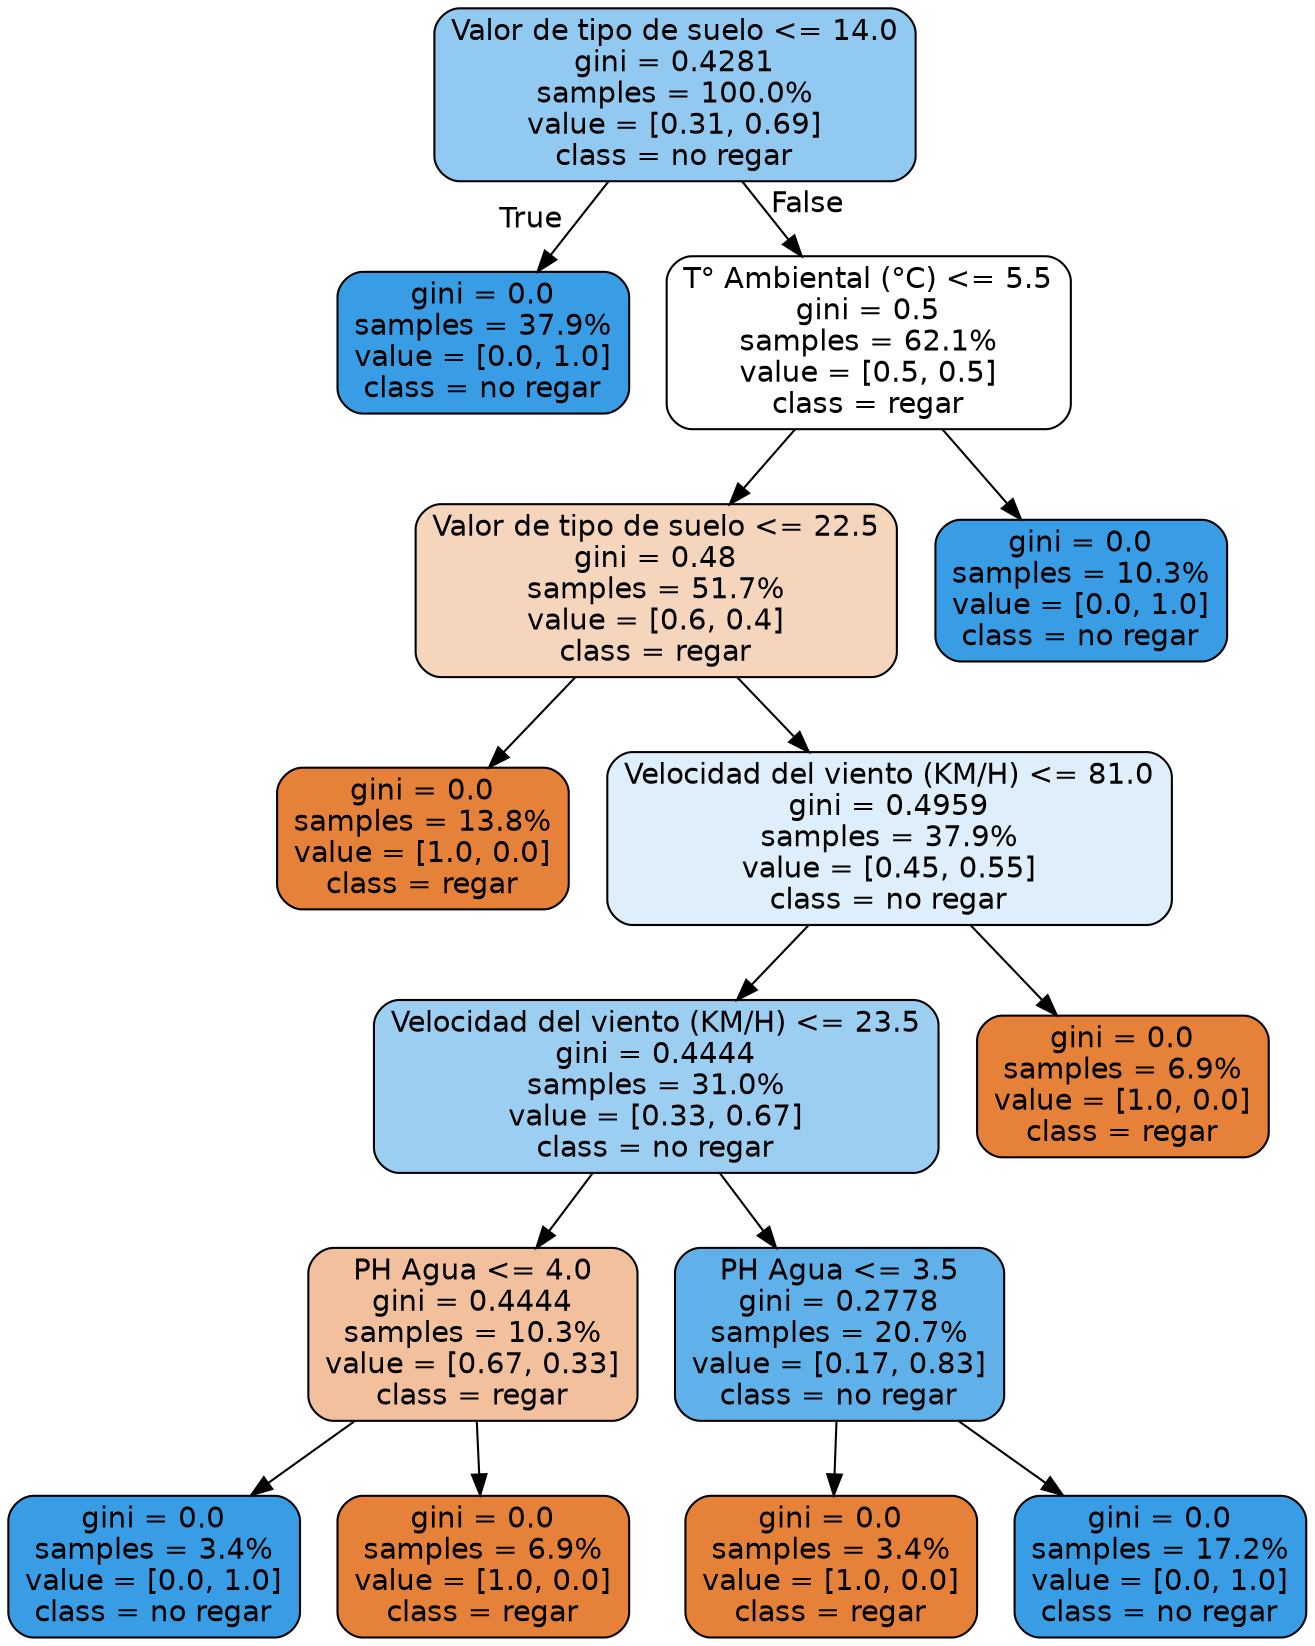 digraph Tree {
node [shape=box, style="filled, rounded", color="black", fontname=helvetica] ;
edge [fontname=helvetica] ;
0 [label="Valor de tipo de suelo <= 14.0\ngini = 0.4281\nsamples = 100.0%\nvalue = [0.31, 0.69]\nclass = no regar", fillcolor="#399de58c"] ;
1 [label="gini = 0.0\nsamples = 37.9%\nvalue = [0.0, 1.0]\nclass = no regar", fillcolor="#399de5ff"] ;
0 -> 1 [labeldistance=2.5, labelangle=45, headlabel="True"] ;
2 [label="T° Ambiental (°C) <= 5.5\ngini = 0.5\nsamples = 62.1%\nvalue = [0.5, 0.5]\nclass = regar", fillcolor="#e5813900"] ;
0 -> 2 [labeldistance=2.5, labelangle=-45, headlabel="False"] ;
3 [label="Valor de tipo de suelo <= 22.5\ngini = 0.48\nsamples = 51.7%\nvalue = [0.6, 0.4]\nclass = regar", fillcolor="#e5813955"] ;
2 -> 3 ;
4 [label="gini = 0.0\nsamples = 13.8%\nvalue = [1.0, 0.0]\nclass = regar", fillcolor="#e58139ff"] ;
3 -> 4 ;
5 [label="Velocidad del viento (KM/H) <= 81.0\ngini = 0.4959\nsamples = 37.9%\nvalue = [0.45, 0.55]\nclass = no regar", fillcolor="#399de52a"] ;
3 -> 5 ;
6 [label="Velocidad del viento (KM/H) <= 23.5\ngini = 0.4444\nsamples = 31.0%\nvalue = [0.33, 0.67]\nclass = no regar", fillcolor="#399de57f"] ;
5 -> 6 ;
7 [label="PH Agua <= 4.0\ngini = 0.4444\nsamples = 10.3%\nvalue = [0.67, 0.33]\nclass = regar", fillcolor="#e581397f"] ;
6 -> 7 ;
8 [label="gini = 0.0\nsamples = 3.4%\nvalue = [0.0, 1.0]\nclass = no regar", fillcolor="#399de5ff"] ;
7 -> 8 ;
9 [label="gini = 0.0\nsamples = 6.9%\nvalue = [1.0, 0.0]\nclass = regar", fillcolor="#e58139ff"] ;
7 -> 9 ;
10 [label="PH Agua <= 3.5\ngini = 0.2778\nsamples = 20.7%\nvalue = [0.17, 0.83]\nclass = no regar", fillcolor="#399de5cc"] ;
6 -> 10 ;
11 [label="gini = 0.0\nsamples = 3.4%\nvalue = [1.0, 0.0]\nclass = regar", fillcolor="#e58139ff"] ;
10 -> 11 ;
12 [label="gini = 0.0\nsamples = 17.2%\nvalue = [0.0, 1.0]\nclass = no regar", fillcolor="#399de5ff"] ;
10 -> 12 ;
13 [label="gini = 0.0\nsamples = 6.9%\nvalue = [1.0, 0.0]\nclass = regar", fillcolor="#e58139ff"] ;
5 -> 13 ;
14 [label="gini = 0.0\nsamples = 10.3%\nvalue = [0.0, 1.0]\nclass = no regar", fillcolor="#399de5ff"] ;
2 -> 14 ;
}